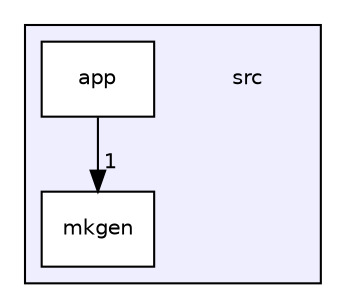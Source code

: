 digraph "src" {
  compound=true
  node [ fontsize="10", fontname="Helvetica"];
  edge [ labelfontsize="10", labelfontname="Helvetica"];
  subgraph clusterdir_68267d1309a1af8e8297ef4c3efbcdba {
    graph [ bgcolor="#eeeeff", pencolor="black", label="" URL="dir_68267d1309a1af8e8297ef4c3efbcdba.html"];
    dir_68267d1309a1af8e8297ef4c3efbcdba [shape=plaintext label="src"];
    dir_5194e5fea318fda12687127c23f8aba1 [shape=box label="app" color="black" fillcolor="white" style="filled" URL="dir_5194e5fea318fda12687127c23f8aba1.html"];
    dir_4c02996fcb042dba6b178734744f3448 [shape=box label="mkgen" color="black" fillcolor="white" style="filled" URL="dir_4c02996fcb042dba6b178734744f3448.html"];
  }
  dir_5194e5fea318fda12687127c23f8aba1->dir_4c02996fcb042dba6b178734744f3448 [headlabel="1", labeldistance=1.5 headhref="dir_000001_000002.html"];
}
